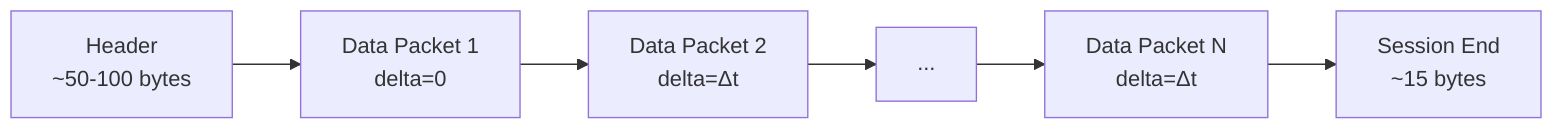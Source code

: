 graph LR
    A[Header<br/>~50-100 bytes] --> B[Data Packet 1<br/>delta=0]
    B --> C[Data Packet 2<br/>delta=Δt]
    C --> D[...]
    D --> E[Data Packet N<br/>delta=Δt]
    E --> F[Session End<br/>~15 bytes]